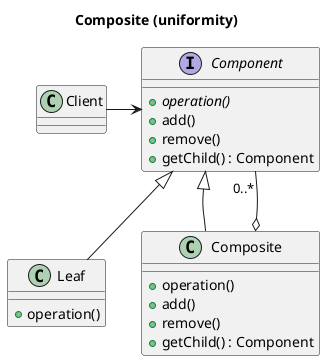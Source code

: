 @startuml CompositeUniformity_diagram

title "Composite (uniformity)"

class Client {
}

interface Component {
    + {abstract} operation()
    + add()
    + remove()
    + getChild() : Component
}

Client -> Component

class Leaf {
    + operation()
}

Component <|-- Leaf

class Composite {
    + operation()
    + add()
    + remove()
    + getChild() : Component
}

Component <|-- Composite
Component <-[hidden]- Composite
Component "0..* " --o Composite

@enduml
